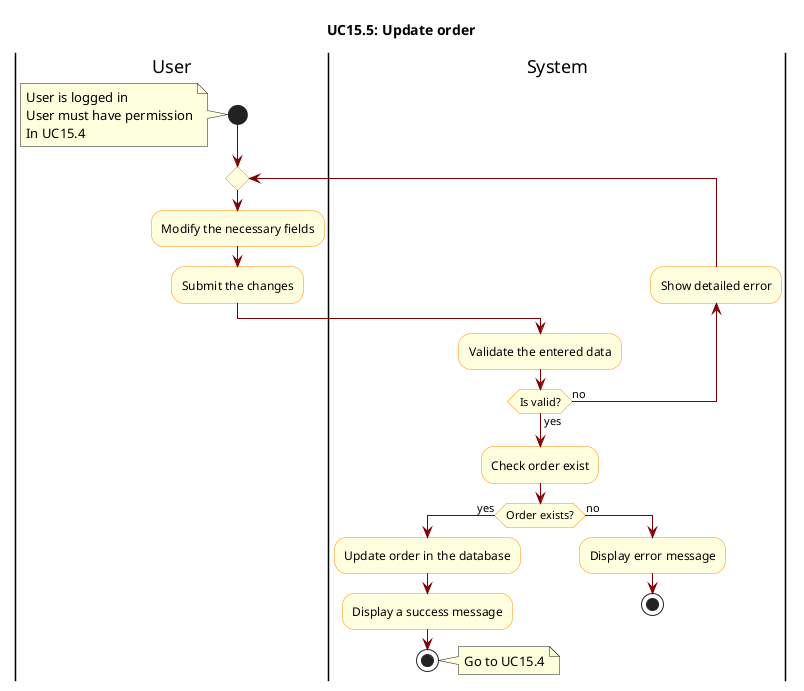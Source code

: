 @startuml

skinparam ActivityBackgroundColor LightYellow
skinparam ActivityBorderColor DarkOrange
skinparam ArrowColor Maroon

title UC15.5: Update order

|User|
start
note left
    User is logged in  
    User must have permission
    In UC15.4
end note

    repeat 
        |User|
        :Modify the necessary fields;
        :Submit the changes;

        |System|
        :Validate the entered data;

        backward :Show detailed error;
    repeat while(Is valid?) is(no) not(yes)

    :Check order exist;
    if(Order exists?) then(yes)
        :Update order in the database;
        :Display a success message;
        stop
        note right
            Go to UC15.4
        end note
    else(no)
        :Display error message;
        stop
    endif




@enduml
